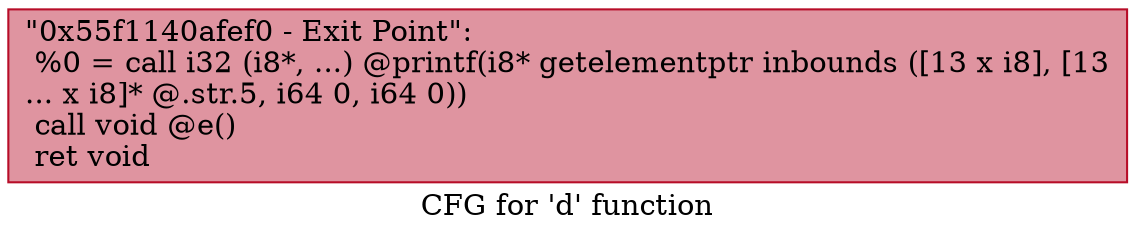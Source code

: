 digraph "CFG for 'd' function" {
	label="CFG for 'd' function";

	Node0x55f1140afef0 [shape=record,color="#b70d28ff", style=filled, fillcolor="#b70d2870",label="{\"0x55f1140afef0 - Exit Point\":\l  %0 = call i32 (i8*, ...) @printf(i8* getelementptr inbounds ([13 x i8], [13\l... x i8]* @.str.5, i64 0, i64 0))\l  call void @e()\l  ret void\l}"];
}
